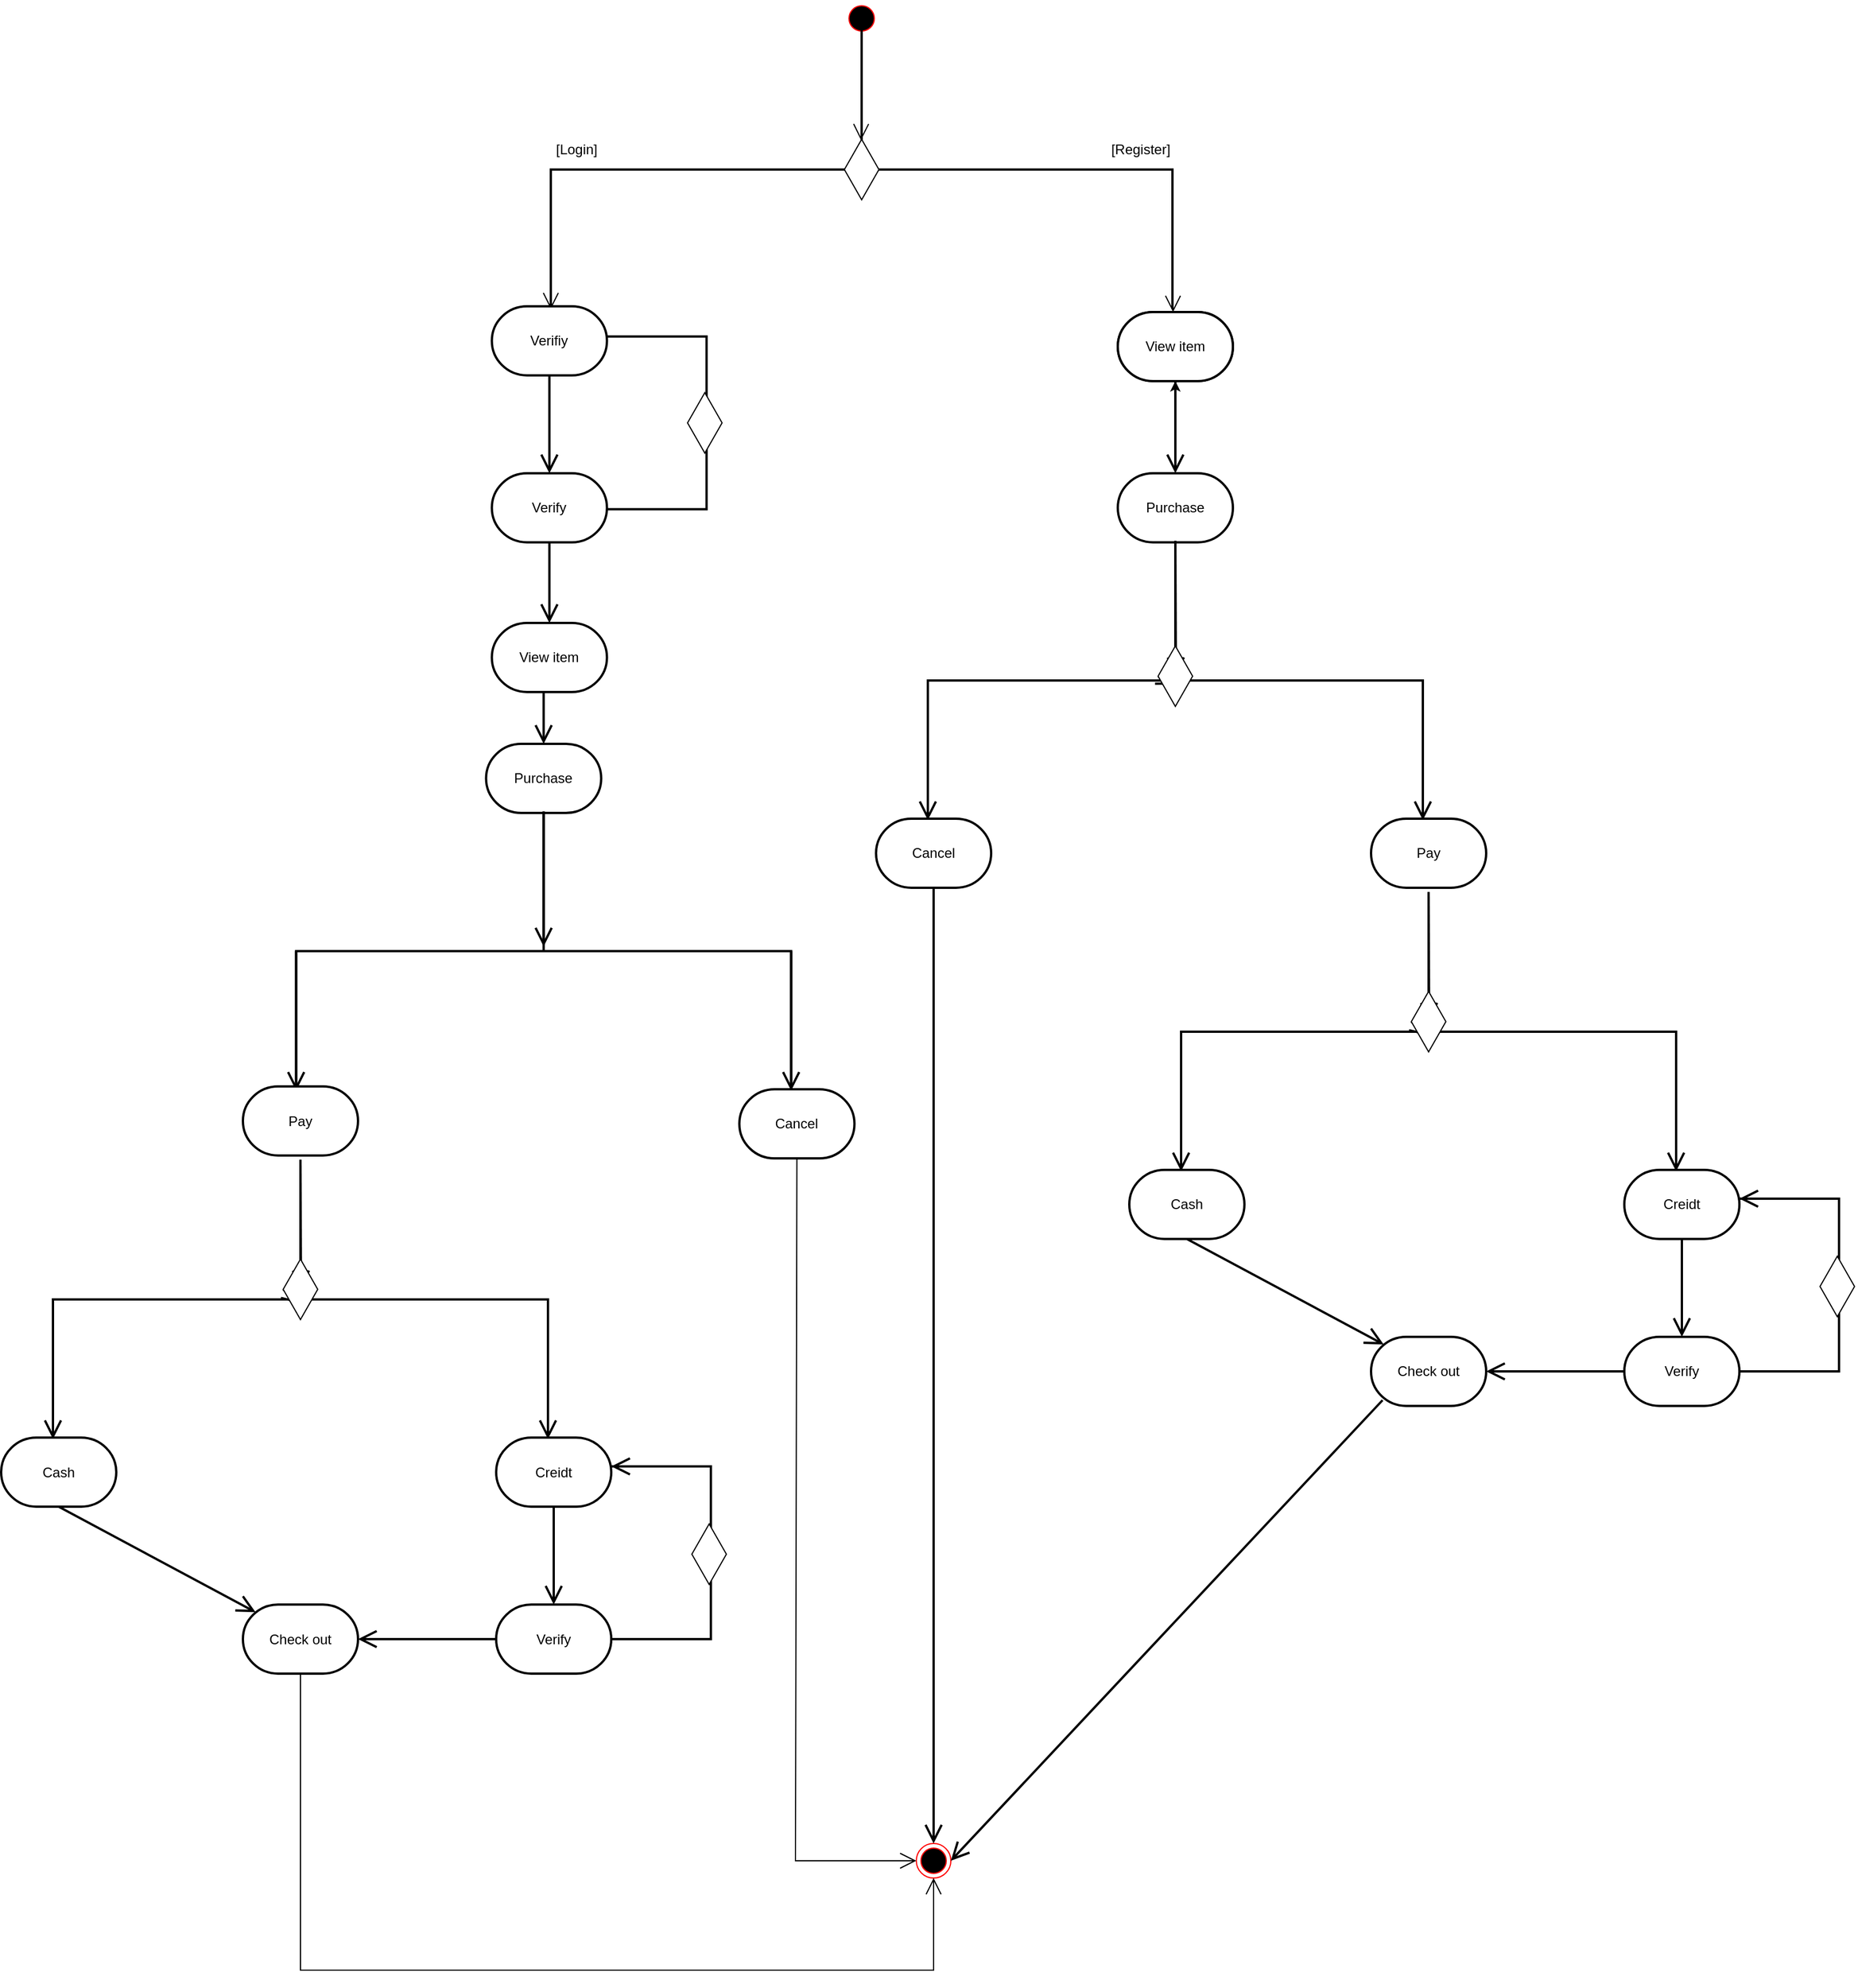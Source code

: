 <mxfile version="22.1.5" type="device">
  <diagram name="Page-1" id="X9y1ZPvyEIehk4-_Cgg0">
    <mxGraphModel dx="2350" dy="763" grid="1" gridSize="10" guides="1" tooltips="1" connect="1" arrows="1" fold="1" page="1" pageScale="1" pageWidth="850" pageHeight="1100" math="0" shadow="0">
      <root>
        <mxCell id="0" />
        <mxCell id="1" parent="0" />
        <mxCell id="ZYSFgClmj13IcXO6FkOm-2" value="" style="ellipse;html=1;shape=startState;fillColor=#000000;strokeColor=#ff0000;" vertex="1" parent="1">
          <mxGeometry x="422.5" y="10" width="30" height="30" as="geometry" />
        </mxCell>
        <mxCell id="ZYSFgClmj13IcXO6FkOm-4" value="" style="strokeWidth=2;html=1;shape=mxgraph.flowchart.annotation_2;align=left;labelPosition=right;pointerEvents=1;rotation=90;" vertex="1" parent="1">
          <mxGeometry x="316.25" y="-113.75" width="242.5" height="540" as="geometry" />
        </mxCell>
        <mxCell id="ZYSFgClmj13IcXO6FkOm-8" value="[Login]" style="text;html=1;strokeColor=none;fillColor=none;align=center;verticalAlign=middle;whiteSpace=wrap;rounded=0;" vertex="1" parent="1">
          <mxGeometry x="160" y="123.75" width="60" height="30" as="geometry" />
        </mxCell>
        <mxCell id="ZYSFgClmj13IcXO6FkOm-9" value="[Register]" style="text;html=1;strokeColor=none;fillColor=none;align=center;verticalAlign=middle;whiteSpace=wrap;rounded=0;" vertex="1" parent="1">
          <mxGeometry x="650" y="123.75" width="60" height="30" as="geometry" />
        </mxCell>
        <mxCell id="ZYSFgClmj13IcXO6FkOm-11" value="" style="rhombus;whiteSpace=wrap;html=1;" vertex="1" parent="1">
          <mxGeometry x="422.5" y="130" width="30" height="52.5" as="geometry" />
        </mxCell>
        <mxCell id="ZYSFgClmj13IcXO6FkOm-12" value="View Item" style="strokeWidth=2;html=1;shape=mxgraph.flowchart.terminator;whiteSpace=wrap;" vertex="1" parent="1">
          <mxGeometry x="660" y="280" width="100" height="60" as="geometry" />
        </mxCell>
        <mxCell id="ZYSFgClmj13IcXO6FkOm-87" value="" style="edgeStyle=orthogonalEdgeStyle;rounded=0;orthogonalLoop=1;jettySize=auto;html=1;" edge="1" parent="1" source="ZYSFgClmj13IcXO6FkOm-17" target="ZYSFgClmj13IcXO6FkOm-86">
          <mxGeometry relative="1" as="geometry" />
        </mxCell>
        <mxCell id="ZYSFgClmj13IcXO6FkOm-17" value="Purchase" style="strokeWidth=2;html=1;shape=mxgraph.flowchart.terminator;whiteSpace=wrap;" vertex="1" parent="1">
          <mxGeometry x="660" y="420" width="100" height="60" as="geometry" />
        </mxCell>
        <mxCell id="ZYSFgClmj13IcXO6FkOm-18" value="" style="endArrow=open;endFill=1;endSize=12;html=1;rounded=0;entryX=0.5;entryY=0;entryDx=0;entryDy=0;entryPerimeter=0;strokeWidth=2;" edge="1" parent="1" target="ZYSFgClmj13IcXO6FkOm-17">
          <mxGeometry width="160" relative="1" as="geometry">
            <mxPoint x="710" y="340" as="sourcePoint" />
            <mxPoint x="870" y="340" as="targetPoint" />
          </mxGeometry>
        </mxCell>
        <mxCell id="ZYSFgClmj13IcXO6FkOm-19" value="" style="endArrow=open;endFill=1;endSize=12;html=1;rounded=0;exitX=0.5;exitY=0;exitDx=0;exitDy=0;exitPerimeter=0;" edge="1" parent="1" source="ZYSFgClmj13IcXO6FkOm-4">
          <mxGeometry width="160" relative="1" as="geometry">
            <mxPoint x="780" y="230" as="sourcePoint" />
            <mxPoint x="708" y="280" as="targetPoint" />
          </mxGeometry>
        </mxCell>
        <mxCell id="ZYSFgClmj13IcXO6FkOm-20" value="" style="endArrow=open;endFill=1;endSize=12;html=1;rounded=0;exitX=0.5;exitY=1;exitDx=0;exitDy=0;exitPerimeter=0;entryX=1;entryY=1;entryDx=0;entryDy=0;entryPerimeter=0;" edge="1" parent="1" source="ZYSFgClmj13IcXO6FkOm-4" target="ZYSFgClmj13IcXO6FkOm-4">
          <mxGeometry width="160" relative="1" as="geometry">
            <mxPoint x="230" y="220" as="sourcePoint" />
            <mxPoint x="390" y="220" as="targetPoint" />
          </mxGeometry>
        </mxCell>
        <mxCell id="ZYSFgClmj13IcXO6FkOm-21" value="" style="endArrow=open;endFill=1;endSize=12;html=1;rounded=0;entryX=0.395;entryY=0.501;entryDx=0;entryDy=0;entryPerimeter=0;exitX=0;exitY=0.5;exitDx=0;exitDy=0;exitPerimeter=0;" edge="1" parent="1" source="ZYSFgClmj13IcXO6FkOm-4" target="ZYSFgClmj13IcXO6FkOm-4">
          <mxGeometry width="160" relative="1" as="geometry">
            <mxPoint x="430" y="40" as="sourcePoint" />
            <mxPoint x="590" y="40" as="targetPoint" />
          </mxGeometry>
        </mxCell>
        <mxCell id="ZYSFgClmj13IcXO6FkOm-22" value="" style="strokeWidth=2;html=1;shape=mxgraph.flowchart.annotation_2;align=left;labelPosition=right;pointerEvents=1;rotation=90;" vertex="1" parent="1">
          <mxGeometry x="588.75" y="385" width="242.5" height="430" as="geometry" />
        </mxCell>
        <mxCell id="ZYSFgClmj13IcXO6FkOm-23" value="" style="endArrow=open;endFill=1;endSize=12;html=1;rounded=0;exitX=0;exitY=0.5;exitDx=0;exitDy=0;exitPerimeter=0;entryX=0.515;entryY=0.5;entryDx=0;entryDy=0;entryPerimeter=0;strokeWidth=2;" edge="1" parent="1" source="ZYSFgClmj13IcXO6FkOm-37" target="ZYSFgClmj13IcXO6FkOm-22">
          <mxGeometry width="160" relative="1" as="geometry">
            <mxPoint x="420" y="570" as="sourcePoint" />
            <mxPoint x="580" y="570" as="targetPoint" />
          </mxGeometry>
        </mxCell>
        <mxCell id="ZYSFgClmj13IcXO6FkOm-24" value="" style="endArrow=open;endFill=1;endSize=12;html=1;rounded=0;exitX=0.5;exitY=0;exitDx=0;exitDy=0;exitPerimeter=0;entryX=1;entryY=0;entryDx=0;entryDy=0;entryPerimeter=0;strokeWidth=2;" edge="1" parent="1" source="ZYSFgClmj13IcXO6FkOm-22" target="ZYSFgClmj13IcXO6FkOm-22">
          <mxGeometry width="160" relative="1" as="geometry">
            <mxPoint x="860" y="630" as="sourcePoint" />
            <mxPoint x="860" y="755" as="targetPoint" />
          </mxGeometry>
        </mxCell>
        <mxCell id="ZYSFgClmj13IcXO6FkOm-25" value="" style="endArrow=open;endFill=1;endSize=12;html=1;rounded=0;exitX=0.5;exitY=1;exitDx=0;exitDy=0;exitPerimeter=0;entryX=1;entryY=1;entryDx=0;entryDy=0;entryPerimeter=0;strokeWidth=2;" edge="1" parent="1" source="ZYSFgClmj13IcXO6FkOm-22" target="ZYSFgClmj13IcXO6FkOm-22">
          <mxGeometry width="160" relative="1" as="geometry">
            <mxPoint x="530" y="610" as="sourcePoint" />
            <mxPoint x="530" y="735" as="targetPoint" />
          </mxGeometry>
        </mxCell>
        <mxCell id="ZYSFgClmj13IcXO6FkOm-26" value="Pay" style="strokeWidth=2;html=1;shape=mxgraph.flowchart.terminator;whiteSpace=wrap;" vertex="1" parent="1">
          <mxGeometry x="880" y="720" width="100" height="60" as="geometry" />
        </mxCell>
        <mxCell id="ZYSFgClmj13IcXO6FkOm-27" value="Cancel" style="strokeWidth=2;html=1;shape=mxgraph.flowchart.terminator;whiteSpace=wrap;" vertex="1" parent="1">
          <mxGeometry x="450" y="720" width="100" height="60" as="geometry" />
        </mxCell>
        <mxCell id="ZYSFgClmj13IcXO6FkOm-28" value="" style="strokeWidth=2;html=1;shape=mxgraph.flowchart.annotation_2;align=left;labelPosition=right;pointerEvents=1;rotation=90;" vertex="1" parent="1">
          <mxGeometry x="808.75" y="690" width="242.5" height="430" as="geometry" />
        </mxCell>
        <mxCell id="ZYSFgClmj13IcXO6FkOm-29" value="" style="endArrow=open;endFill=1;endSize=12;html=1;rounded=0;exitX=0;exitY=0.5;exitDx=0;exitDy=0;exitPerimeter=0;entryX=0.515;entryY=0.5;entryDx=0;entryDy=0;entryPerimeter=0;strokeWidth=2;" edge="1" parent="1" source="ZYSFgClmj13IcXO6FkOm-39" target="ZYSFgClmj13IcXO6FkOm-28">
          <mxGeometry width="160" relative="1" as="geometry">
            <mxPoint x="640" y="875" as="sourcePoint" />
            <mxPoint x="800" y="875" as="targetPoint" />
          </mxGeometry>
        </mxCell>
        <mxCell id="ZYSFgClmj13IcXO6FkOm-30" value="" style="endArrow=open;endFill=1;endSize=12;html=1;rounded=0;exitX=0.5;exitY=0;exitDx=0;exitDy=0;exitPerimeter=0;entryX=1;entryY=0;entryDx=0;entryDy=0;entryPerimeter=0;strokeWidth=2;" edge="1" parent="1" source="ZYSFgClmj13IcXO6FkOm-28" target="ZYSFgClmj13IcXO6FkOm-28">
          <mxGeometry width="160" relative="1" as="geometry">
            <mxPoint x="1080" y="935" as="sourcePoint" />
            <mxPoint x="1080" y="1060" as="targetPoint" />
          </mxGeometry>
        </mxCell>
        <mxCell id="ZYSFgClmj13IcXO6FkOm-31" value="" style="endArrow=open;endFill=1;endSize=12;html=1;rounded=0;exitX=0.5;exitY=1;exitDx=0;exitDy=0;exitPerimeter=0;entryX=1;entryY=1;entryDx=0;entryDy=0;entryPerimeter=0;strokeWidth=2;" edge="1" parent="1" source="ZYSFgClmj13IcXO6FkOm-28" target="ZYSFgClmj13IcXO6FkOm-28">
          <mxGeometry width="160" relative="1" as="geometry">
            <mxPoint x="750" y="915" as="sourcePoint" />
            <mxPoint x="750" y="1040" as="targetPoint" />
          </mxGeometry>
        </mxCell>
        <mxCell id="ZYSFgClmj13IcXO6FkOm-32" value="Creidt" style="strokeWidth=2;html=1;shape=mxgraph.flowchart.terminator;whiteSpace=wrap;" vertex="1" parent="1">
          <mxGeometry x="1100" y="1025" width="100" height="60" as="geometry" />
        </mxCell>
        <mxCell id="ZYSFgClmj13IcXO6FkOm-33" value="Cash" style="strokeWidth=2;html=1;shape=mxgraph.flowchart.terminator;whiteSpace=wrap;" vertex="1" parent="1">
          <mxGeometry x="670" y="1025" width="100" height="60" as="geometry" />
        </mxCell>
        <mxCell id="ZYSFgClmj13IcXO6FkOm-34" value="" style="strokeWidth=2;html=1;shape=mxgraph.flowchart.annotation_1;align=left;pointerEvents=1;rotation=-180;" vertex="1" parent="1">
          <mxGeometry x="1200" y="1050.06" width="86.52" height="150" as="geometry" />
        </mxCell>
        <mxCell id="ZYSFgClmj13IcXO6FkOm-35" value="Verify" style="strokeWidth=2;html=1;shape=mxgraph.flowchart.terminator;whiteSpace=wrap;" vertex="1" parent="1">
          <mxGeometry x="1100" y="1170" width="100" height="60" as="geometry" />
        </mxCell>
        <mxCell id="ZYSFgClmj13IcXO6FkOm-36" value="" style="endArrow=open;endFill=1;endSize=12;html=1;rounded=0;exitX=0.5;exitY=1;exitDx=0;exitDy=0;exitPerimeter=0;entryX=0.5;entryY=0;entryDx=0;entryDy=0;entryPerimeter=0;strokeWidth=2;" edge="1" parent="1" source="ZYSFgClmj13IcXO6FkOm-32" target="ZYSFgClmj13IcXO6FkOm-35">
          <mxGeometry width="160" relative="1" as="geometry">
            <mxPoint x="920" y="1150" as="sourcePoint" />
            <mxPoint x="1080" y="1150" as="targetPoint" />
          </mxGeometry>
        </mxCell>
        <mxCell id="ZYSFgClmj13IcXO6FkOm-38" value="" style="endArrow=open;endFill=1;endSize=12;html=1;rounded=0;exitX=0;exitY=0.5;exitDx=0;exitDy=0;exitPerimeter=0;entryX=0.515;entryY=0.5;entryDx=0;entryDy=0;entryPerimeter=0;strokeWidth=2;" edge="1" parent="1" source="ZYSFgClmj13IcXO6FkOm-22" target="ZYSFgClmj13IcXO6FkOm-37">
          <mxGeometry width="160" relative="1" as="geometry">
            <mxPoint x="710" y="479" as="sourcePoint" />
            <mxPoint x="710" y="604" as="targetPoint" />
          </mxGeometry>
        </mxCell>
        <mxCell id="ZYSFgClmj13IcXO6FkOm-37" value="" style="rhombus;whiteSpace=wrap;html=1;" vertex="1" parent="1">
          <mxGeometry x="695" y="570" width="30" height="52.5" as="geometry" />
        </mxCell>
        <mxCell id="ZYSFgClmj13IcXO6FkOm-40" value="" style="endArrow=open;endFill=1;endSize=12;html=1;rounded=0;exitX=0;exitY=0.5;exitDx=0;exitDy=0;exitPerimeter=0;entryX=0.515;entryY=0.5;entryDx=0;entryDy=0;entryPerimeter=0;strokeWidth=2;" edge="1" parent="1" source="ZYSFgClmj13IcXO6FkOm-28" target="ZYSFgClmj13IcXO6FkOm-39">
          <mxGeometry width="160" relative="1" as="geometry">
            <mxPoint x="930" y="784" as="sourcePoint" />
            <mxPoint x="930" y="909" as="targetPoint" />
          </mxGeometry>
        </mxCell>
        <mxCell id="ZYSFgClmj13IcXO6FkOm-39" value="" style="rhombus;whiteSpace=wrap;html=1;" vertex="1" parent="1">
          <mxGeometry x="915" y="870" width="30" height="52.5" as="geometry" />
        </mxCell>
        <mxCell id="ZYSFgClmj13IcXO6FkOm-42" value="" style="rhombus;whiteSpace=wrap;html=1;" vertex="1" parent="1">
          <mxGeometry x="1270" y="1100" width="30" height="52.5" as="geometry" />
        </mxCell>
        <mxCell id="ZYSFgClmj13IcXO6FkOm-43" value="" style="endArrow=open;endFill=1;endSize=12;html=1;rounded=0;exitX=0;exitY=1;exitDx=0;exitDy=0;exitPerimeter=0;strokeWidth=2;" edge="1" parent="1" source="ZYSFgClmj13IcXO6FkOm-34">
          <mxGeometry width="160" relative="1" as="geometry">
            <mxPoint x="1060" y="1030" as="sourcePoint" />
            <mxPoint x="1200" y="1050" as="targetPoint" />
          </mxGeometry>
        </mxCell>
        <mxCell id="ZYSFgClmj13IcXO6FkOm-45" value="" style="ellipse;html=1;shape=endState;fillColor=#000000;strokeColor=#ff0000;" vertex="1" parent="1">
          <mxGeometry x="485" y="1610" width="30" height="30" as="geometry" />
        </mxCell>
        <mxCell id="ZYSFgClmj13IcXO6FkOm-46" value="" style="endArrow=open;endFill=1;endSize=12;html=1;rounded=0;entryX=0.11;entryY=0.11;entryDx=0;entryDy=0;exitX=0.5;exitY=1;exitDx=0;exitDy=0;exitPerimeter=0;strokeWidth=2;entryPerimeter=0;" edge="1" parent="1" source="ZYSFgClmj13IcXO6FkOm-33" target="ZYSFgClmj13IcXO6FkOm-47">
          <mxGeometry width="160" relative="1" as="geometry">
            <mxPoint x="750" y="1080" as="sourcePoint" />
            <mxPoint x="910" y="1080" as="targetPoint" />
          </mxGeometry>
        </mxCell>
        <mxCell id="ZYSFgClmj13IcXO6FkOm-47" value="Check out" style="strokeWidth=2;html=1;shape=mxgraph.flowchart.terminator;whiteSpace=wrap;" vertex="1" parent="1">
          <mxGeometry x="880" y="1170" width="100" height="60" as="geometry" />
        </mxCell>
        <mxCell id="ZYSFgClmj13IcXO6FkOm-49" value="" style="endArrow=open;endFill=1;endSize=12;html=1;rounded=0;exitX=0;exitY=0.5;exitDx=0;exitDy=0;exitPerimeter=0;strokeWidth=2;" edge="1" parent="1" source="ZYSFgClmj13IcXO6FkOm-35" target="ZYSFgClmj13IcXO6FkOm-47">
          <mxGeometry width="160" relative="1" as="geometry">
            <mxPoint x="1151" y="1230" as="sourcePoint" />
            <mxPoint x="1275" y="1489" as="targetPoint" />
          </mxGeometry>
        </mxCell>
        <mxCell id="ZYSFgClmj13IcXO6FkOm-50" value="" style="endArrow=open;endFill=1;endSize=12;html=1;rounded=0;strokeWidth=2;entryX=1;entryY=0.5;entryDx=0;entryDy=0;" edge="1" parent="1" target="ZYSFgClmj13IcXO6FkOm-45">
          <mxGeometry width="160" relative="1" as="geometry">
            <mxPoint x="890" y="1225" as="sourcePoint" />
            <mxPoint x="550" y="1220" as="targetPoint" />
          </mxGeometry>
        </mxCell>
        <mxCell id="ZYSFgClmj13IcXO6FkOm-52" value="" style="endArrow=open;endFill=1;endSize=12;html=1;rounded=0;exitX=0.5;exitY=1;exitDx=0;exitDy=0;exitPerimeter=0;entryX=0.5;entryY=0;entryDx=0;entryDy=0;strokeWidth=2;" edge="1" parent="1" source="ZYSFgClmj13IcXO6FkOm-27" target="ZYSFgClmj13IcXO6FkOm-45">
          <mxGeometry width="160" relative="1" as="geometry">
            <mxPoint x="390" y="1010" as="sourcePoint" />
            <mxPoint x="550" y="1010" as="targetPoint" />
          </mxGeometry>
        </mxCell>
        <mxCell id="ZYSFgClmj13IcXO6FkOm-55" value="Verifiy" style="strokeWidth=2;html=1;shape=mxgraph.flowchart.terminator;whiteSpace=wrap;" vertex="1" parent="1">
          <mxGeometry x="116.25" y="275" width="100" height="60" as="geometry" />
        </mxCell>
        <mxCell id="ZYSFgClmj13IcXO6FkOm-56" value="" style="strokeWidth=2;html=1;shape=mxgraph.flowchart.annotation_1;align=left;pointerEvents=1;rotation=-180;" vertex="1" parent="1">
          <mxGeometry x="216.25" y="301.25" width="86.52" height="150" as="geometry" />
        </mxCell>
        <mxCell id="ZYSFgClmj13IcXO6FkOm-57" value="Verify" style="strokeWidth=2;html=1;shape=mxgraph.flowchart.terminator;whiteSpace=wrap;" vertex="1" parent="1">
          <mxGeometry x="116.25" y="420" width="100" height="60" as="geometry" />
        </mxCell>
        <mxCell id="ZYSFgClmj13IcXO6FkOm-58" value="" style="endArrow=open;endFill=1;endSize=12;html=1;rounded=0;exitX=0.5;exitY=1;exitDx=0;exitDy=0;exitPerimeter=0;entryX=0.5;entryY=0;entryDx=0;entryDy=0;entryPerimeter=0;strokeWidth=2;" edge="1" parent="1" source="ZYSFgClmj13IcXO6FkOm-55" target="ZYSFgClmj13IcXO6FkOm-57">
          <mxGeometry width="160" relative="1" as="geometry">
            <mxPoint x="-63.75" y="400" as="sourcePoint" />
            <mxPoint x="96.25" y="400" as="targetPoint" />
          </mxGeometry>
        </mxCell>
        <mxCell id="ZYSFgClmj13IcXO6FkOm-59" value="" style="rhombus;whiteSpace=wrap;html=1;" vertex="1" parent="1">
          <mxGeometry x="286.25" y="350" width="30" height="52.5" as="geometry" />
        </mxCell>
        <mxCell id="ZYSFgClmj13IcXO6FkOm-86" value="View item" style="strokeWidth=2;html=1;shape=mxgraph.flowchart.terminator;whiteSpace=wrap;" vertex="1" parent="1">
          <mxGeometry x="660" y="280" width="100" height="60" as="geometry" />
        </mxCell>
        <mxCell id="ZYSFgClmj13IcXO6FkOm-88" value="Purchase" style="strokeWidth=2;html=1;shape=mxgraph.flowchart.terminator;whiteSpace=wrap;" vertex="1" parent="1">
          <mxGeometry x="111.25" y="655.06" width="100" height="60" as="geometry" />
        </mxCell>
        <mxCell id="ZYSFgClmj13IcXO6FkOm-89" value="" style="endArrow=open;endFill=1;endSize=12;html=1;rounded=0;entryX=0.5;entryY=0;entryDx=0;entryDy=0;entryPerimeter=0;strokeWidth=2;" edge="1" parent="1" target="ZYSFgClmj13IcXO6FkOm-88">
          <mxGeometry width="160" relative="1" as="geometry">
            <mxPoint x="161.25" y="575.06" as="sourcePoint" />
            <mxPoint x="321.25" y="575.06" as="targetPoint" />
          </mxGeometry>
        </mxCell>
        <mxCell id="ZYSFgClmj13IcXO6FkOm-90" value="" style="strokeWidth=2;html=1;shape=mxgraph.flowchart.annotation_2;align=left;labelPosition=right;pointerEvents=1;rotation=90;" vertex="1" parent="1">
          <mxGeometry x="40" y="620.06" width="242.5" height="430" as="geometry" />
        </mxCell>
        <mxCell id="ZYSFgClmj13IcXO6FkOm-91" value="" style="endArrow=open;endFill=1;endSize=12;html=1;rounded=0;exitX=0.5;exitY=0;exitDx=0;exitDy=0;exitPerimeter=0;entryX=1;entryY=0;entryDx=0;entryDy=0;entryPerimeter=0;strokeWidth=2;" edge="1" parent="1" source="ZYSFgClmj13IcXO6FkOm-90" target="ZYSFgClmj13IcXO6FkOm-90">
          <mxGeometry width="160" relative="1" as="geometry">
            <mxPoint x="311.25" y="865.06" as="sourcePoint" />
            <mxPoint x="311.25" y="990.06" as="targetPoint" />
          </mxGeometry>
        </mxCell>
        <mxCell id="ZYSFgClmj13IcXO6FkOm-92" value="" style="endArrow=open;endFill=1;endSize=12;html=1;rounded=0;exitX=0.5;exitY=1;exitDx=0;exitDy=0;exitPerimeter=0;entryX=1;entryY=1;entryDx=0;entryDy=0;entryPerimeter=0;strokeWidth=2;" edge="1" parent="1" source="ZYSFgClmj13IcXO6FkOm-90" target="ZYSFgClmj13IcXO6FkOm-90">
          <mxGeometry width="160" relative="1" as="geometry">
            <mxPoint x="-18.75" y="845.06" as="sourcePoint" />
            <mxPoint x="-18.75" y="970.06" as="targetPoint" />
          </mxGeometry>
        </mxCell>
        <mxCell id="ZYSFgClmj13IcXO6FkOm-93" value="Cancel" style="strokeWidth=2;html=1;shape=mxgraph.flowchart.terminator;whiteSpace=wrap;" vertex="1" parent="1">
          <mxGeometry x="331.25" y="955.06" width="100" height="60" as="geometry" />
        </mxCell>
        <mxCell id="ZYSFgClmj13IcXO6FkOm-95" value="" style="endArrow=open;endFill=1;endSize=12;html=1;rounded=0;exitX=0;exitY=0.5;exitDx=0;exitDy=0;exitPerimeter=0;entryX=0.515;entryY=0.5;entryDx=0;entryDy=0;entryPerimeter=0;strokeWidth=2;" edge="1" parent="1" source="ZYSFgClmj13IcXO6FkOm-90">
          <mxGeometry width="160" relative="1" as="geometry">
            <mxPoint x="161.25" y="714.06" as="sourcePoint" />
            <mxPoint x="161.25" y="831.06" as="targetPoint" />
          </mxGeometry>
        </mxCell>
        <mxCell id="ZYSFgClmj13IcXO6FkOm-96" value="View item" style="strokeWidth=2;html=1;shape=mxgraph.flowchart.terminator;whiteSpace=wrap;" vertex="1" parent="1">
          <mxGeometry x="116.25" y="550" width="100" height="60" as="geometry" />
        </mxCell>
        <mxCell id="ZYSFgClmj13IcXO6FkOm-97" value="" style="endArrow=open;endFill=1;endSize=12;html=1;rounded=0;exitX=0.5;exitY=1;exitDx=0;exitDy=0;exitPerimeter=0;entryX=0.5;entryY=0;entryDx=0;entryDy=0;entryPerimeter=0;strokeWidth=2;" edge="1" parent="1" source="ZYSFgClmj13IcXO6FkOm-57" target="ZYSFgClmj13IcXO6FkOm-96">
          <mxGeometry width="160" relative="1" as="geometry">
            <mxPoint x="150" y="480" as="sourcePoint" />
            <mxPoint x="160" y="540" as="targetPoint" />
          </mxGeometry>
        </mxCell>
        <mxCell id="ZYSFgClmj13IcXO6FkOm-99" value="Pay" style="strokeWidth=2;html=1;shape=mxgraph.flowchart.terminator;whiteSpace=wrap;" vertex="1" parent="1">
          <mxGeometry x="-100" y="952.5" width="100" height="60" as="geometry" />
        </mxCell>
        <mxCell id="ZYSFgClmj13IcXO6FkOm-100" value="" style="strokeWidth=2;html=1;shape=mxgraph.flowchart.annotation_2;align=left;labelPosition=right;pointerEvents=1;rotation=90;" vertex="1" parent="1">
          <mxGeometry x="-171.25" y="922.5" width="242.5" height="430" as="geometry" />
        </mxCell>
        <mxCell id="ZYSFgClmj13IcXO6FkOm-101" value="" style="endArrow=open;endFill=1;endSize=12;html=1;rounded=0;exitX=0;exitY=0.5;exitDx=0;exitDy=0;exitPerimeter=0;entryX=0.515;entryY=0.5;entryDx=0;entryDy=0;entryPerimeter=0;strokeWidth=2;" edge="1" parent="1" source="ZYSFgClmj13IcXO6FkOm-110" target="ZYSFgClmj13IcXO6FkOm-100">
          <mxGeometry width="160" relative="1" as="geometry">
            <mxPoint x="-340" y="1107.5" as="sourcePoint" />
            <mxPoint x="-180" y="1107.5" as="targetPoint" />
          </mxGeometry>
        </mxCell>
        <mxCell id="ZYSFgClmj13IcXO6FkOm-102" value="" style="endArrow=open;endFill=1;endSize=12;html=1;rounded=0;exitX=0.5;exitY=0;exitDx=0;exitDy=0;exitPerimeter=0;entryX=1;entryY=0;entryDx=0;entryDy=0;entryPerimeter=0;strokeWidth=2;" edge="1" parent="1" source="ZYSFgClmj13IcXO6FkOm-100" target="ZYSFgClmj13IcXO6FkOm-100">
          <mxGeometry width="160" relative="1" as="geometry">
            <mxPoint x="100" y="1167.5" as="sourcePoint" />
            <mxPoint x="100" y="1292.5" as="targetPoint" />
          </mxGeometry>
        </mxCell>
        <mxCell id="ZYSFgClmj13IcXO6FkOm-103" value="" style="endArrow=open;endFill=1;endSize=12;html=1;rounded=0;exitX=0.5;exitY=1;exitDx=0;exitDy=0;exitPerimeter=0;entryX=1;entryY=1;entryDx=0;entryDy=0;entryPerimeter=0;strokeWidth=2;" edge="1" parent="1" source="ZYSFgClmj13IcXO6FkOm-100" target="ZYSFgClmj13IcXO6FkOm-100">
          <mxGeometry width="160" relative="1" as="geometry">
            <mxPoint x="-230" y="1147.5" as="sourcePoint" />
            <mxPoint x="-230" y="1272.5" as="targetPoint" />
          </mxGeometry>
        </mxCell>
        <mxCell id="ZYSFgClmj13IcXO6FkOm-104" value="Creidt" style="strokeWidth=2;html=1;shape=mxgraph.flowchart.terminator;whiteSpace=wrap;" vertex="1" parent="1">
          <mxGeometry x="120" y="1257.5" width="100" height="60" as="geometry" />
        </mxCell>
        <mxCell id="ZYSFgClmj13IcXO6FkOm-105" value="Cash" style="strokeWidth=2;html=1;shape=mxgraph.flowchart.terminator;whiteSpace=wrap;" vertex="1" parent="1">
          <mxGeometry x="-310" y="1257.5" width="100" height="60" as="geometry" />
        </mxCell>
        <mxCell id="ZYSFgClmj13IcXO6FkOm-106" value="" style="strokeWidth=2;html=1;shape=mxgraph.flowchart.annotation_1;align=left;pointerEvents=1;rotation=-180;" vertex="1" parent="1">
          <mxGeometry x="220" y="1282.56" width="86.52" height="150" as="geometry" />
        </mxCell>
        <mxCell id="ZYSFgClmj13IcXO6FkOm-107" value="Verify" style="strokeWidth=2;html=1;shape=mxgraph.flowchart.terminator;whiteSpace=wrap;" vertex="1" parent="1">
          <mxGeometry x="120" y="1402.5" width="100" height="60" as="geometry" />
        </mxCell>
        <mxCell id="ZYSFgClmj13IcXO6FkOm-108" value="" style="endArrow=open;endFill=1;endSize=12;html=1;rounded=0;exitX=0.5;exitY=1;exitDx=0;exitDy=0;exitPerimeter=0;entryX=0.5;entryY=0;entryDx=0;entryDy=0;entryPerimeter=0;strokeWidth=2;" edge="1" parent="1" source="ZYSFgClmj13IcXO6FkOm-104" target="ZYSFgClmj13IcXO6FkOm-107">
          <mxGeometry width="160" relative="1" as="geometry">
            <mxPoint x="-60" y="1382.5" as="sourcePoint" />
            <mxPoint x="100" y="1382.5" as="targetPoint" />
          </mxGeometry>
        </mxCell>
        <mxCell id="ZYSFgClmj13IcXO6FkOm-109" value="" style="endArrow=open;endFill=1;endSize=12;html=1;rounded=0;exitX=0;exitY=0.5;exitDx=0;exitDy=0;exitPerimeter=0;entryX=0.515;entryY=0.5;entryDx=0;entryDy=0;entryPerimeter=0;strokeWidth=2;" edge="1" parent="1" source="ZYSFgClmj13IcXO6FkOm-100" target="ZYSFgClmj13IcXO6FkOm-110">
          <mxGeometry width="160" relative="1" as="geometry">
            <mxPoint x="-50" y="1016.5" as="sourcePoint" />
            <mxPoint x="-50" y="1141.5" as="targetPoint" />
          </mxGeometry>
        </mxCell>
        <mxCell id="ZYSFgClmj13IcXO6FkOm-110" value="" style="rhombus;whiteSpace=wrap;html=1;" vertex="1" parent="1">
          <mxGeometry x="-65" y="1102.5" width="30" height="52.5" as="geometry" />
        </mxCell>
        <mxCell id="ZYSFgClmj13IcXO6FkOm-111" value="" style="rhombus;whiteSpace=wrap;html=1;" vertex="1" parent="1">
          <mxGeometry x="290" y="1332.5" width="30" height="52.5" as="geometry" />
        </mxCell>
        <mxCell id="ZYSFgClmj13IcXO6FkOm-112" value="" style="endArrow=open;endFill=1;endSize=12;html=1;rounded=0;exitX=0;exitY=1;exitDx=0;exitDy=0;exitPerimeter=0;strokeWidth=2;" edge="1" parent="1" source="ZYSFgClmj13IcXO6FkOm-106">
          <mxGeometry width="160" relative="1" as="geometry">
            <mxPoint x="80" y="1262.5" as="sourcePoint" />
            <mxPoint x="220" y="1282.5" as="targetPoint" />
          </mxGeometry>
        </mxCell>
        <mxCell id="ZYSFgClmj13IcXO6FkOm-113" value="" style="endArrow=open;endFill=1;endSize=12;html=1;rounded=0;entryX=0.11;entryY=0.11;entryDx=0;entryDy=0;exitX=0.5;exitY=1;exitDx=0;exitDy=0;exitPerimeter=0;strokeWidth=2;entryPerimeter=0;" edge="1" parent="1" source="ZYSFgClmj13IcXO6FkOm-105" target="ZYSFgClmj13IcXO6FkOm-114">
          <mxGeometry width="160" relative="1" as="geometry">
            <mxPoint x="-230" y="1312.5" as="sourcePoint" />
            <mxPoint x="-70" y="1312.5" as="targetPoint" />
          </mxGeometry>
        </mxCell>
        <mxCell id="ZYSFgClmj13IcXO6FkOm-114" value="Check out" style="strokeWidth=2;html=1;shape=mxgraph.flowchart.terminator;whiteSpace=wrap;" vertex="1" parent="1">
          <mxGeometry x="-100" y="1402.5" width="100" height="60" as="geometry" />
        </mxCell>
        <mxCell id="ZYSFgClmj13IcXO6FkOm-115" value="" style="endArrow=open;endFill=1;endSize=12;html=1;rounded=0;exitX=0;exitY=0.5;exitDx=0;exitDy=0;exitPerimeter=0;strokeWidth=2;" edge="1" parent="1" source="ZYSFgClmj13IcXO6FkOm-107" target="ZYSFgClmj13IcXO6FkOm-114">
          <mxGeometry width="160" relative="1" as="geometry">
            <mxPoint x="171" y="1462.5" as="sourcePoint" />
            <mxPoint x="295" y="1721.5" as="targetPoint" />
          </mxGeometry>
        </mxCell>
        <mxCell id="ZYSFgClmj13IcXO6FkOm-117" value="" style="endArrow=open;endFill=1;endSize=12;html=1;rounded=0;exitX=0.5;exitY=1;exitDx=0;exitDy=0;exitPerimeter=0;entryX=0;entryY=0.5;entryDx=0;entryDy=0;" edge="1" parent="1" source="ZYSFgClmj13IcXO6FkOm-93" target="ZYSFgClmj13IcXO6FkOm-45">
          <mxGeometry width="160" relative="1" as="geometry">
            <mxPoint x="370" y="1010" as="sourcePoint" />
            <mxPoint x="381" y="1642" as="targetPoint" />
            <Array as="points">
              <mxPoint x="380" y="1625" />
            </Array>
          </mxGeometry>
        </mxCell>
        <mxCell id="ZYSFgClmj13IcXO6FkOm-118" value="" style="endArrow=open;endFill=1;endSize=12;html=1;rounded=0;exitX=0.5;exitY=1;exitDx=0;exitDy=0;exitPerimeter=0;entryX=0.5;entryY=1;entryDx=0;entryDy=0;" edge="1" parent="1" source="ZYSFgClmj13IcXO6FkOm-114" target="ZYSFgClmj13IcXO6FkOm-45">
          <mxGeometry width="160" relative="1" as="geometry">
            <mxPoint x="-40" y="1590" as="sourcePoint" />
            <mxPoint x="500" y="1720" as="targetPoint" />
            <Array as="points">
              <mxPoint x="-50" y="1720" />
              <mxPoint x="500" y="1720" />
            </Array>
          </mxGeometry>
        </mxCell>
      </root>
    </mxGraphModel>
  </diagram>
</mxfile>
